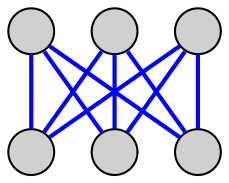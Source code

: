 graph K33 {

node[fontname="Helvetica",style=filled,fillcolor="#d0d0d0",label="", shape=circle, fixedsize=true, width=0.3, height=0.3]
edge[fontname="Helvetica",style=bold, color=blue];

a1 -- b1;
a1 -- b2;
a1 -- b3;

a2 -- b1;
a2 -- b2;
a2 -- b3;

a3 -- b1;
a3 -- b2;
a3 -- b3;

}